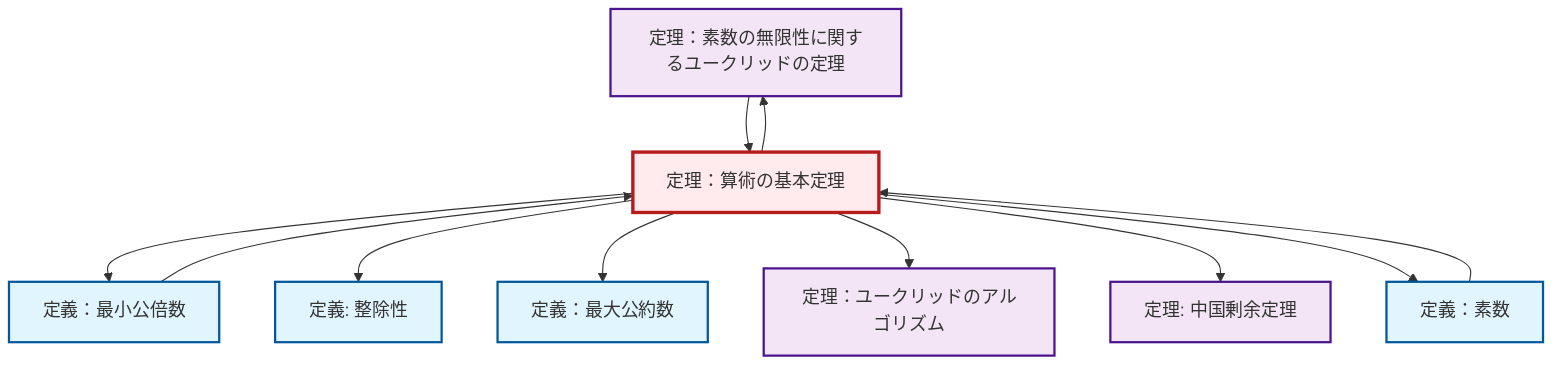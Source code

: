 graph TD
    classDef definition fill:#e1f5fe,stroke:#01579b,stroke-width:2px
    classDef theorem fill:#f3e5f5,stroke:#4a148c,stroke-width:2px
    classDef axiom fill:#fff3e0,stroke:#e65100,stroke-width:2px
    classDef example fill:#e8f5e9,stroke:#1b5e20,stroke-width:2px
    classDef current fill:#ffebee,stroke:#b71c1c,stroke-width:3px
    def-divisibility["定義: 整除性"]:::definition
    thm-euclid-infinitude-primes["定理：素数の無限性に関するユークリッドの定理"]:::theorem
    def-gcd["定義：最大公約数"]:::definition
    thm-euclidean-algorithm["定理：ユークリッドのアルゴリズム"]:::theorem
    thm-fundamental-arithmetic["定理：算術の基本定理"]:::theorem
    def-prime["定義：素数"]:::definition
    thm-chinese-remainder["定理: 中国剰余定理"]:::theorem
    def-lcm["定義：最小公倍数"]:::definition
    thm-euclid-infinitude-primes --> thm-fundamental-arithmetic
    thm-fundamental-arithmetic --> def-lcm
    thm-fundamental-arithmetic --> def-divisibility
    thm-fundamental-arithmetic --> def-gcd
    def-prime --> thm-fundamental-arithmetic
    thm-fundamental-arithmetic --> thm-euclidean-algorithm
    thm-fundamental-arithmetic --> thm-euclid-infinitude-primes
    def-lcm --> thm-fundamental-arithmetic
    thm-fundamental-arithmetic --> thm-chinese-remainder
    thm-fundamental-arithmetic --> def-prime
    class thm-fundamental-arithmetic current